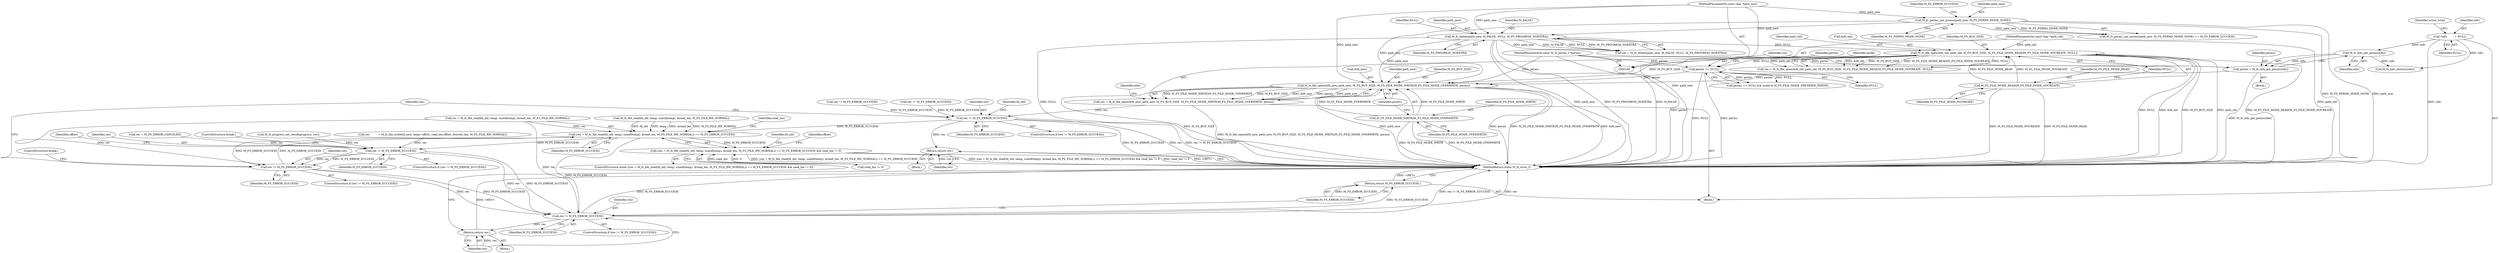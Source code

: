 digraph "0_mstdlib_db124b8f607dd0a40a9aef2d4d468fad433522a7_1@API" {
"1000198" [label="(Call,M_fs_file_open(&fd_new, path_new, M_FS_BUF_SIZE, M_FS_FILE_MODE_WRITE|M_FS_FILE_MODE_OVERWRITE, perms))"];
"1000137" [label="(Call,M_fs_delete(path_new, M_FALSE, NULL, M_FS_PROGRESS_NOEXTRA))"];
"1000130" [label="(Call,M_fs_perms_can_access(path_new, M_FS_PERMS_MODE_NONE))"];
"1000106" [label="(MethodParameterIn,const char *path_new)"];
"1000151" [label="(Call,M_fs_file_open(&fd_old, path_old, M_FS_BUF_SIZE, M_FS_FILE_MODE_READ|M_FS_FILE_MODE_NOCREATE, NULL))"];
"1000105" [label="(MethodParameterIn,const char *path_old)"];
"1000156" [label="(Call,M_FS_FILE_MODE_READ|M_FS_FILE_MODE_NOCREATE)"];
"1000203" [label="(Call,M_FS_FILE_MODE_WRITE|M_FS_FILE_MODE_OVERWRITE)"];
"1000192" [label="(Call,perms = M_fs_info_get_perms(info))"];
"1000194" [label="(Call,M_fs_info_get_perms(info))"];
"1000116" [label="(Call,*info         = NULL)"];
"1000111" [label="(MethodParameterIn,const M_fs_perms_t *perms)"];
"1000169" [label="(Call,perms == NULL)"];
"1000196" [label="(Call,res = M_fs_file_open(&fd_new, path_new, M_FS_BUF_SIZE, M_FS_FILE_MODE_WRITE|M_FS_FILE_MODE_OVERWRITE, perms))"];
"1000210" [label="(Call,res != M_FS_ERROR_SUCCESS)"];
"1000216" [label="(Return,return res;)"];
"1000220" [label="(Call,(res = M_fs_file_read(fd_old, temp, sizeof(temp), &read_len, M_FS_FILE_RW_NORMAL)) == M_FS_ERROR_SUCCESS)"];
"1000219" [label="(Call,(res = M_fs_file_read(fd_old, temp, sizeof(temp), &read_len, M_FS_FILE_RW_NORMAL)) == M_FS_ERROR_SUCCESS && read_len != 0)"];
"1000308" [label="(Call,res != M_FS_ERROR_SUCCESS)"];
"1000314" [label="(Call,res != M_FS_ERROR_SUCCESS)"];
"1000324" [label="(Call,res != M_FS_ERROR_SUCCESS)"];
"1000328" [label="(Return,return res;)"];
"1000330" [label="(Return,return M_FS_ERROR_SUCCESS;)"];
"1000195" [label="(Identifier,info)"];
"1000204" [label="(Identifier,M_FS_FILE_MODE_WRITE)"];
"1000132" [label="(Identifier,M_FS_PERMS_MODE_NONE)"];
"1000130" [label="(Call,M_fs_perms_can_access(path_new, M_FS_PERMS_MODE_NONE))"];
"1000105" [label="(MethodParameterIn,const char *path_old)"];
"1000196" [label="(Call,res = M_fs_file_open(&fd_new, path_new, M_FS_BUF_SIZE, M_FS_FILE_MODE_WRITE|M_FS_FILE_MODE_OVERWRITE, perms))"];
"1000314" [label="(Call,res != M_FS_ERROR_SUCCESS)"];
"1000219" [label="(Call,(res = M_fs_file_read(fd_old, temp, sizeof(temp), &read_len, M_FS_FILE_RW_NORMAL)) == M_FS_ERROR_SUCCESS && read_len != 0)"];
"1000194" [label="(Call,M_fs_info_get_perms(info))"];
"1000175" [label="(Block,)"];
"1000198" [label="(Call,M_fs_file_open(&fd_new, path_new, M_FS_BUF_SIZE, M_FS_FILE_MODE_WRITE|M_FS_FILE_MODE_OVERWRITE, perms))"];
"1000131" [label="(Identifier,path_new)"];
"1000116" [label="(Call,*info         = NULL)"];
"1000137" [label="(Call,M_fs_delete(path_new, M_FALSE, NULL, M_FS_PROGRESS_NOEXTRA))"];
"1000215" [label="(Identifier,fd_old)"];
"1000212" [label="(Identifier,M_FS_ERROR_SUCCESS)"];
"1000154" [label="(Identifier,path_old)"];
"1000320" [label="(Identifier,fd_old)"];
"1000152" [label="(Call,&fd_old)"];
"1000316" [label="(Identifier,M_FS_ERROR_SUCCESS)"];
"1000309" [label="(Identifier,res)"];
"1000331" [label="(Identifier,M_FS_ERROR_SUCCESS)"];
"1000222" [label="(Identifier,res)"];
"1000207" [label="(Call,M_fs_info_destroy(info))"];
"1000193" [label="(Identifier,perms)"];
"1000151" [label="(Call,M_fs_file_open(&fd_old, path_old, M_FS_BUF_SIZE, M_FS_FILE_MODE_READ|M_FS_FILE_MODE_NOCREATE, NULL))"];
"1000313" [label="(ControlStructure,if (res != M_FS_ERROR_SUCCESS))"];
"1000216" [label="(Return,return res;)"];
"1000326" [label="(Identifier,M_FS_ERROR_SUCCESS)"];
"1000106" [label="(MethodParameterIn,const char *path_new)"];
"1000168" [label="(Call,perms == NULL && mode & M_FS_FILE_MODE_PRESERVE_PERMS)"];
"1000220" [label="(Call,(res = M_fs_file_read(fd_old, temp, sizeof(temp), &read_len, M_FS_FILE_RW_NORMAL)) == M_FS_ERROR_SUCCESS)"];
"1000161" [label="(Call,res != M_FS_ERROR_SUCCESS)"];
"1000304" [label="(Call,res = M_FS_ERROR_CANCELED)"];
"1000156" [label="(Call,M_FS_FILE_MODE_READ|M_FS_FILE_MODE_NOCREATE)"];
"1000111" [label="(MethodParameterIn,const M_fs_perms_t *perms)"];
"1000133" [label="(Identifier,M_FS_ERROR_SUCCESS)"];
"1000312" [label="(ControlStructure,break;)"];
"1000149" [label="(Call,res = M_fs_file_open(&fd_old, path_old, M_FS_BUF_SIZE, M_FS_FILE_MODE_READ|M_FS_FILE_MODE_NOCREATE, NULL))"];
"1000315" [label="(Identifier,res)"];
"1000139" [label="(Identifier,M_FALSE)"];
"1000155" [label="(Identifier,M_FS_BUF_SIZE)"];
"1000203" [label="(Call,M_FS_FILE_MODE_WRITE|M_FS_FILE_MODE_OVERWRITE)"];
"1000328" [label="(Return,return res;)"];
"1000327" [label="(Block,)"];
"1000332" [label="(MethodReturn,static M_fs_error_t)"];
"1000192" [label="(Call,perms = M_fs_info_get_perms(info))"];
"1000206" [label="(Identifier,perms)"];
"1000318" [label="(ControlStructure,break;)"];
"1000124" [label="(Identifier,wrote_total)"];
"1000233" [label="(Identifier,read_len)"];
"1000158" [label="(Identifier,M_FS_FILE_MODE_NOCREATE)"];
"1000232" [label="(Call,read_len != 0)"];
"1000112" [label="(Block,)"];
"1000218" [label="(ControlStructure,while ((res = M_fs_file_read(fd_old, temp, sizeof(temp), &read_len, M_FS_FILE_RW_NORMAL)) == M_FS_ERROR_SUCCESS && read_len != 0))"];
"1000221" [label="(Call,res = M_fs_file_read(fd_old, temp, sizeof(temp), &read_len, M_FS_FILE_RW_NORMAL))"];
"1000140" [label="(Identifier,NULL)"];
"1000324" [label="(Call,res != M_FS_ERROR_SUCCESS)"];
"1000171" [label="(Identifier,NULL)"];
"1000266" [label="(Call,M_fs_progress_set_result(progress, res))"];
"1000325" [label="(Identifier,res)"];
"1000129" [label="(Call,M_fs_perms_can_access(path_new, M_FS_PERMS_MODE_NONE) == M_FS_ERROR_SUCCESS)"];
"1000308" [label="(Call,res != M_FS_ERROR_SUCCESS)"];
"1000135" [label="(Call,res = M_fs_delete(path_new, M_FALSE, NULL, M_FS_PROGRESS_NOEXTRA))"];
"1000118" [label="(Identifier,NULL)"];
"1000209" [label="(ControlStructure,if (res != M_FS_ERROR_SUCCESS))"];
"1000197" [label="(Identifier,res)"];
"1000307" [label="(ControlStructure,if (res != M_FS_ERROR_SUCCESS))"];
"1000184" [label="(Call,res != M_FS_ERROR_SUCCESS)"];
"1000244" [label="(Call,res          = M_fs_file_write(fd_new, temp+offset, read_len-offset, &wrote_len, M_FS_FILE_RW_NORMAL))"];
"1000117" [label="(Identifier,info)"];
"1000170" [label="(Identifier,perms)"];
"1000138" [label="(Identifier,path_new)"];
"1000241" [label="(Identifier,offset)"];
"1000223" [label="(Call,M_fs_file_read(fd_old, temp, sizeof(temp), &read_len, M_FS_FILE_RW_NORMAL))"];
"1000208" [label="(Identifier,info)"];
"1000330" [label="(Return,return M_FS_ERROR_SUCCESS;)"];
"1000157" [label="(Identifier,M_FS_FILE_MODE_READ)"];
"1000211" [label="(Identifier,res)"];
"1000329" [label="(Identifier,res)"];
"1000231" [label="(Identifier,M_FS_ERROR_SUCCESS)"];
"1000201" [label="(Identifier,path_new)"];
"1000310" [label="(Identifier,M_FS_ERROR_SUCCESS)"];
"1000202" [label="(Identifier,M_FS_BUF_SIZE)"];
"1000169" [label="(Call,perms == NULL)"];
"1000199" [label="(Call,&fd_new)"];
"1000205" [label="(Identifier,M_FS_FILE_MODE_OVERWRITE)"];
"1000323" [label="(ControlStructure,if (res != M_FS_ERROR_SUCCESS))"];
"1000210" [label="(Call,res != M_FS_ERROR_SUCCESS)"];
"1000237" [label="(Identifier,offset)"];
"1000159" [label="(Identifier,NULL)"];
"1000213" [label="(Block,)"];
"1000217" [label="(Identifier,res)"];
"1000141" [label="(Identifier,M_FS_PROGRESS_NOEXTRA)"];
"1000173" [label="(Identifier,mode)"];
"1000198" -> "1000196"  [label="AST: "];
"1000198" -> "1000206"  [label="CFG: "];
"1000199" -> "1000198"  [label="AST: "];
"1000201" -> "1000198"  [label="AST: "];
"1000202" -> "1000198"  [label="AST: "];
"1000203" -> "1000198"  [label="AST: "];
"1000206" -> "1000198"  [label="AST: "];
"1000196" -> "1000198"  [label="CFG: "];
"1000198" -> "1000332"  [label="DDG: path_new"];
"1000198" -> "1000332"  [label="DDG: perms"];
"1000198" -> "1000332"  [label="DDG: M_FS_FILE_MODE_WRITE|M_FS_FILE_MODE_OVERWRITE"];
"1000198" -> "1000332"  [label="DDG: &fd_new"];
"1000198" -> "1000332"  [label="DDG: M_FS_BUF_SIZE"];
"1000198" -> "1000196"  [label="DDG: M_FS_FILE_MODE_WRITE|M_FS_FILE_MODE_OVERWRITE"];
"1000198" -> "1000196"  [label="DDG: M_FS_BUF_SIZE"];
"1000198" -> "1000196"  [label="DDG: &fd_new"];
"1000198" -> "1000196"  [label="DDG: perms"];
"1000198" -> "1000196"  [label="DDG: path_new"];
"1000137" -> "1000198"  [label="DDG: path_new"];
"1000130" -> "1000198"  [label="DDG: path_new"];
"1000106" -> "1000198"  [label="DDG: path_new"];
"1000151" -> "1000198"  [label="DDG: M_FS_BUF_SIZE"];
"1000203" -> "1000198"  [label="DDG: M_FS_FILE_MODE_WRITE"];
"1000203" -> "1000198"  [label="DDG: M_FS_FILE_MODE_OVERWRITE"];
"1000192" -> "1000198"  [label="DDG: perms"];
"1000169" -> "1000198"  [label="DDG: perms"];
"1000111" -> "1000198"  [label="DDG: perms"];
"1000137" -> "1000135"  [label="AST: "];
"1000137" -> "1000141"  [label="CFG: "];
"1000138" -> "1000137"  [label="AST: "];
"1000139" -> "1000137"  [label="AST: "];
"1000140" -> "1000137"  [label="AST: "];
"1000141" -> "1000137"  [label="AST: "];
"1000135" -> "1000137"  [label="CFG: "];
"1000137" -> "1000332"  [label="DDG: M_FS_PROGRESS_NOEXTRA"];
"1000137" -> "1000332"  [label="DDG: M_FALSE"];
"1000137" -> "1000332"  [label="DDG: NULL"];
"1000137" -> "1000332"  [label="DDG: path_new"];
"1000137" -> "1000135"  [label="DDG: path_new"];
"1000137" -> "1000135"  [label="DDG: M_FALSE"];
"1000137" -> "1000135"  [label="DDG: NULL"];
"1000137" -> "1000135"  [label="DDG: M_FS_PROGRESS_NOEXTRA"];
"1000130" -> "1000137"  [label="DDG: path_new"];
"1000106" -> "1000137"  [label="DDG: path_new"];
"1000137" -> "1000151"  [label="DDG: NULL"];
"1000130" -> "1000129"  [label="AST: "];
"1000130" -> "1000132"  [label="CFG: "];
"1000131" -> "1000130"  [label="AST: "];
"1000132" -> "1000130"  [label="AST: "];
"1000133" -> "1000130"  [label="CFG: "];
"1000130" -> "1000332"  [label="DDG: M_FS_PERMS_MODE_NONE"];
"1000130" -> "1000332"  [label="DDG: path_new"];
"1000130" -> "1000129"  [label="DDG: path_new"];
"1000130" -> "1000129"  [label="DDG: M_FS_PERMS_MODE_NONE"];
"1000106" -> "1000130"  [label="DDG: path_new"];
"1000106" -> "1000104"  [label="AST: "];
"1000106" -> "1000332"  [label="DDG: path_new"];
"1000151" -> "1000149"  [label="AST: "];
"1000151" -> "1000159"  [label="CFG: "];
"1000152" -> "1000151"  [label="AST: "];
"1000154" -> "1000151"  [label="AST: "];
"1000155" -> "1000151"  [label="AST: "];
"1000156" -> "1000151"  [label="AST: "];
"1000159" -> "1000151"  [label="AST: "];
"1000149" -> "1000151"  [label="CFG: "];
"1000151" -> "1000332"  [label="DDG: NULL"];
"1000151" -> "1000332"  [label="DDG: &fd_old"];
"1000151" -> "1000332"  [label="DDG: M_FS_BUF_SIZE"];
"1000151" -> "1000332"  [label="DDG: path_old"];
"1000151" -> "1000332"  [label="DDG: M_FS_FILE_MODE_READ|M_FS_FILE_MODE_NOCREATE"];
"1000151" -> "1000149"  [label="DDG: &fd_old"];
"1000151" -> "1000149"  [label="DDG: M_FS_BUF_SIZE"];
"1000151" -> "1000149"  [label="DDG: M_FS_FILE_MODE_READ|M_FS_FILE_MODE_NOCREATE"];
"1000151" -> "1000149"  [label="DDG: NULL"];
"1000151" -> "1000149"  [label="DDG: path_old"];
"1000105" -> "1000151"  [label="DDG: path_old"];
"1000156" -> "1000151"  [label="DDG: M_FS_FILE_MODE_READ"];
"1000156" -> "1000151"  [label="DDG: M_FS_FILE_MODE_NOCREATE"];
"1000151" -> "1000169"  [label="DDG: NULL"];
"1000105" -> "1000104"  [label="AST: "];
"1000105" -> "1000332"  [label="DDG: path_old"];
"1000156" -> "1000158"  [label="CFG: "];
"1000157" -> "1000156"  [label="AST: "];
"1000158" -> "1000156"  [label="AST: "];
"1000159" -> "1000156"  [label="CFG: "];
"1000156" -> "1000332"  [label="DDG: M_FS_FILE_MODE_READ"];
"1000156" -> "1000332"  [label="DDG: M_FS_FILE_MODE_NOCREATE"];
"1000203" -> "1000205"  [label="CFG: "];
"1000204" -> "1000203"  [label="AST: "];
"1000205" -> "1000203"  [label="AST: "];
"1000206" -> "1000203"  [label="CFG: "];
"1000203" -> "1000332"  [label="DDG: M_FS_FILE_MODE_OVERWRITE"];
"1000203" -> "1000332"  [label="DDG: M_FS_FILE_MODE_WRITE"];
"1000192" -> "1000175"  [label="AST: "];
"1000192" -> "1000194"  [label="CFG: "];
"1000193" -> "1000192"  [label="AST: "];
"1000194" -> "1000192"  [label="AST: "];
"1000197" -> "1000192"  [label="CFG: "];
"1000192" -> "1000332"  [label="DDG: M_fs_info_get_perms(info)"];
"1000194" -> "1000192"  [label="DDG: info"];
"1000111" -> "1000192"  [label="DDG: perms"];
"1000194" -> "1000195"  [label="CFG: "];
"1000195" -> "1000194"  [label="AST: "];
"1000116" -> "1000194"  [label="DDG: info"];
"1000194" -> "1000207"  [label="DDG: info"];
"1000116" -> "1000112"  [label="AST: "];
"1000116" -> "1000118"  [label="CFG: "];
"1000117" -> "1000116"  [label="AST: "];
"1000118" -> "1000116"  [label="AST: "];
"1000124" -> "1000116"  [label="CFG: "];
"1000116" -> "1000332"  [label="DDG: info"];
"1000116" -> "1000207"  [label="DDG: info"];
"1000111" -> "1000104"  [label="AST: "];
"1000111" -> "1000332"  [label="DDG: perms"];
"1000111" -> "1000169"  [label="DDG: perms"];
"1000169" -> "1000168"  [label="AST: "];
"1000169" -> "1000171"  [label="CFG: "];
"1000170" -> "1000169"  [label="AST: "];
"1000171" -> "1000169"  [label="AST: "];
"1000173" -> "1000169"  [label="CFG: "];
"1000168" -> "1000169"  [label="CFG: "];
"1000169" -> "1000332"  [label="DDG: NULL"];
"1000169" -> "1000332"  [label="DDG: perms"];
"1000169" -> "1000168"  [label="DDG: perms"];
"1000169" -> "1000168"  [label="DDG: NULL"];
"1000196" -> "1000112"  [label="AST: "];
"1000197" -> "1000196"  [label="AST: "];
"1000208" -> "1000196"  [label="CFG: "];
"1000196" -> "1000332"  [label="DDG: M_fs_file_open(&fd_new, path_new, M_FS_BUF_SIZE, M_FS_FILE_MODE_WRITE|M_FS_FILE_MODE_OVERWRITE, perms)"];
"1000196" -> "1000210"  [label="DDG: res"];
"1000210" -> "1000209"  [label="AST: "];
"1000210" -> "1000212"  [label="CFG: "];
"1000211" -> "1000210"  [label="AST: "];
"1000212" -> "1000210"  [label="AST: "];
"1000215" -> "1000210"  [label="CFG: "];
"1000222" -> "1000210"  [label="CFG: "];
"1000210" -> "1000332"  [label="DDG: res != M_FS_ERROR_SUCCESS"];
"1000210" -> "1000332"  [label="DDG: M_FS_ERROR_SUCCESS"];
"1000210" -> "1000332"  [label="DDG: res"];
"1000184" -> "1000210"  [label="DDG: M_FS_ERROR_SUCCESS"];
"1000161" -> "1000210"  [label="DDG: M_FS_ERROR_SUCCESS"];
"1000210" -> "1000216"  [label="DDG: res"];
"1000210" -> "1000220"  [label="DDG: M_FS_ERROR_SUCCESS"];
"1000216" -> "1000213"  [label="AST: "];
"1000216" -> "1000217"  [label="CFG: "];
"1000217" -> "1000216"  [label="AST: "];
"1000332" -> "1000216"  [label="CFG: "];
"1000216" -> "1000332"  [label="DDG: <RET>"];
"1000217" -> "1000216"  [label="DDG: res"];
"1000220" -> "1000219"  [label="AST: "];
"1000220" -> "1000231"  [label="CFG: "];
"1000221" -> "1000220"  [label="AST: "];
"1000231" -> "1000220"  [label="AST: "];
"1000233" -> "1000220"  [label="CFG: "];
"1000219" -> "1000220"  [label="CFG: "];
"1000220" -> "1000219"  [label="DDG: M_FS_ERROR_SUCCESS"];
"1000221" -> "1000220"  [label="DDG: res"];
"1000223" -> "1000220"  [label="DDG: &read_len"];
"1000223" -> "1000220"  [label="DDG: M_FS_FILE_RW_NORMAL"];
"1000223" -> "1000220"  [label="DDG: fd_old"];
"1000223" -> "1000220"  [label="DDG: temp"];
"1000314" -> "1000220"  [label="DDG: M_FS_ERROR_SUCCESS"];
"1000220" -> "1000308"  [label="DDG: M_FS_ERROR_SUCCESS"];
"1000220" -> "1000314"  [label="DDG: M_FS_ERROR_SUCCESS"];
"1000220" -> "1000324"  [label="DDG: M_FS_ERROR_SUCCESS"];
"1000219" -> "1000218"  [label="AST: "];
"1000219" -> "1000232"  [label="CFG: "];
"1000232" -> "1000219"  [label="AST: "];
"1000237" -> "1000219"  [label="CFG: "];
"1000320" -> "1000219"  [label="CFG: "];
"1000219" -> "1000332"  [label="DDG: (res = M_fs_file_read(fd_old, temp, sizeof(temp), &read_len, M_FS_FILE_RW_NORMAL)) == M_FS_ERROR_SUCCESS && read_len != 0"];
"1000219" -> "1000332"  [label="DDG: read_len != 0"];
"1000219" -> "1000332"  [label="DDG: (res = M_fs_file_read(fd_old, temp, sizeof(temp), &read_len, M_FS_FILE_RW_NORMAL)) == M_FS_ERROR_SUCCESS"];
"1000232" -> "1000219"  [label="DDG: read_len"];
"1000232" -> "1000219"  [label="DDG: 0"];
"1000308" -> "1000307"  [label="AST: "];
"1000308" -> "1000310"  [label="CFG: "];
"1000309" -> "1000308"  [label="AST: "];
"1000310" -> "1000308"  [label="AST: "];
"1000241" -> "1000308"  [label="CFG: "];
"1000312" -> "1000308"  [label="CFG: "];
"1000304" -> "1000308"  [label="DDG: res"];
"1000266" -> "1000308"  [label="DDG: res"];
"1000244" -> "1000308"  [label="DDG: res"];
"1000308" -> "1000314"  [label="DDG: res"];
"1000308" -> "1000314"  [label="DDG: M_FS_ERROR_SUCCESS"];
"1000308" -> "1000324"  [label="DDG: res"];
"1000308" -> "1000324"  [label="DDG: M_FS_ERROR_SUCCESS"];
"1000314" -> "1000313"  [label="AST: "];
"1000314" -> "1000316"  [label="CFG: "];
"1000315" -> "1000314"  [label="AST: "];
"1000316" -> "1000314"  [label="AST: "];
"1000222" -> "1000314"  [label="CFG: "];
"1000318" -> "1000314"  [label="CFG: "];
"1000221" -> "1000314"  [label="DDG: res"];
"1000314" -> "1000324"  [label="DDG: res"];
"1000314" -> "1000324"  [label="DDG: M_FS_ERROR_SUCCESS"];
"1000324" -> "1000323"  [label="AST: "];
"1000324" -> "1000326"  [label="CFG: "];
"1000325" -> "1000324"  [label="AST: "];
"1000326" -> "1000324"  [label="AST: "];
"1000329" -> "1000324"  [label="CFG: "];
"1000331" -> "1000324"  [label="CFG: "];
"1000324" -> "1000332"  [label="DDG: M_FS_ERROR_SUCCESS"];
"1000324" -> "1000332"  [label="DDG: res != M_FS_ERROR_SUCCESS"];
"1000324" -> "1000332"  [label="DDG: res"];
"1000221" -> "1000324"  [label="DDG: res"];
"1000324" -> "1000328"  [label="DDG: res"];
"1000324" -> "1000330"  [label="DDG: M_FS_ERROR_SUCCESS"];
"1000328" -> "1000327"  [label="AST: "];
"1000328" -> "1000329"  [label="CFG: "];
"1000329" -> "1000328"  [label="AST: "];
"1000332" -> "1000328"  [label="CFG: "];
"1000328" -> "1000332"  [label="DDG: <RET>"];
"1000329" -> "1000328"  [label="DDG: res"];
"1000330" -> "1000112"  [label="AST: "];
"1000330" -> "1000331"  [label="CFG: "];
"1000331" -> "1000330"  [label="AST: "];
"1000332" -> "1000330"  [label="CFG: "];
"1000330" -> "1000332"  [label="DDG: <RET>"];
"1000331" -> "1000330"  [label="DDG: M_FS_ERROR_SUCCESS"];
}
